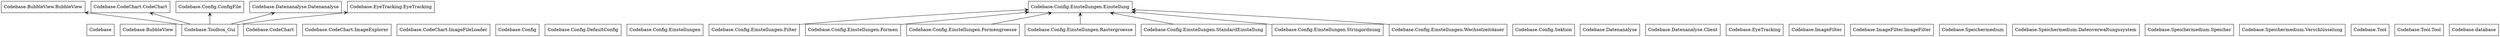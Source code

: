 digraph "packages" {
rankdir=BT
charset="utf-8"
"Codebase" [color="black", label="Codebase", shape="box", style="solid"];
"Codebase.BubbleView" [color="black", label="Codebase.BubbleView", shape="box", style="solid"];
"Codebase.BubbleView.BubbleView" [color="black", label="Codebase.BubbleView.BubbleView", shape="box", style="solid"];
"Codebase.CodeChart" [color="black", label="Codebase.CodeChart", shape="box", style="solid"];
"Codebase.CodeChart.CodeChart" [color="black", label="Codebase.CodeChart.CodeChart", shape="box", style="solid"];
"Codebase.CodeChart.ImageExplorer" [color="black", label="Codebase.CodeChart.ImageExplorer", shape="box", style="solid"];
"Codebase.CodeChart.ImageFileLoader" [color="black", label="Codebase.CodeChart.ImageFileLoader", shape="box", style="solid"];
"Codebase.Config" [color="black", label="Codebase.Config", shape="box", style="solid"];
"Codebase.Config.ConfigFile" [color="black", label="Codebase.Config.ConfigFile", shape="box", style="solid"];
"Codebase.Config.DefaultConfig" [color="black", label="Codebase.Config.DefaultConfig", shape="box", style="solid"];
"Codebase.Config.Einstellungen" [color="black", label="Codebase.Config.Einstellungen", shape="box", style="solid"];
"Codebase.Config.Einstellungen.Einstellung" [color="black", label="Codebase.Config.Einstellungen.Einstellung", shape="box", style="solid"];
"Codebase.Config.Einstellungen.Filter" [color="black", label="Codebase.Config.Einstellungen.Filter", shape="box", style="solid"];
"Codebase.Config.Einstellungen.Formen" [color="black", label="Codebase.Config.Einstellungen.Formen", shape="box", style="solid"];
"Codebase.Config.Einstellungen.Formengroesse" [color="black", label="Codebase.Config.Einstellungen.Formengroesse", shape="box", style="solid"];
"Codebase.Config.Einstellungen.Rastergroesse" [color="black", label="Codebase.Config.Einstellungen.Rastergroesse", shape="box", style="solid"];
"Codebase.Config.Einstellungen.StandardEinstellung" [color="black", label="Codebase.Config.Einstellungen.StandardEinstellung", shape="box", style="solid"];
"Codebase.Config.Einstellungen.Stringordnung" [color="black", label="Codebase.Config.Einstellungen.Stringordnung", shape="box", style="solid"];
"Codebase.Config.Einstellungen.Wechselzeitdauer" [color="black", label="Codebase.Config.Einstellungen.Wechselzeitdauer", shape="box", style="solid"];
"Codebase.Config.Sektion" [color="black", label="Codebase.Config.Sektion", shape="box", style="solid"];
"Codebase.Datenanalyse" [color="black", label="Codebase.Datenanalyse", shape="box", style="solid"];
"Codebase.Datenanalyse.Client" [color="black", label="Codebase.Datenanalyse.Client", shape="box", style="solid"];
"Codebase.Datenanalyse.Datenanalyse" [color="black", label="Codebase.Datenanalyse.Datenanalyse", shape="box", style="solid"];
"Codebase.EyeTracking" [color="black", label="Codebase.EyeTracking", shape="box", style="solid"];
"Codebase.EyeTracking.EyeTracking" [color="black", label="Codebase.EyeTracking.EyeTracking", shape="box", style="solid"];
"Codebase.ImageFilter" [color="black", label="Codebase.ImageFilter", shape="box", style="solid"];
"Codebase.ImageFilter.ImageFilter" [color="black", label="Codebase.ImageFilter.ImageFilter", shape="box", style="solid"];
"Codebase.Speichermedium" [color="black", label="Codebase.Speichermedium", shape="box", style="solid"];
"Codebase.Speichermedium.Datenverwaltungssystem" [color="black", label="Codebase.Speichermedium.Datenverwaltungssystem", shape="box", style="solid"];
"Codebase.Speichermedium.Speicher" [color="black", label="Codebase.Speichermedium.Speicher", shape="box", style="solid"];
"Codebase.Speichermedium.Verschlüsselung" [color="black", label="Codebase.Speichermedium.Verschlüsselung", shape="box", style="solid"];
"Codebase.Tool" [color="black", label="Codebase.Tool", shape="box", style="solid"];
"Codebase.Tool.Tool" [color="black", label="Codebase.Tool.Tool", shape="box", style="solid"];
"Codebase.Toolbox_Gui" [color="black", label="Codebase.Toolbox_Gui", shape="box", style="solid"];
"Codebase.database" [color="black", label="Codebase.database", shape="box", style="solid"];
"Codebase.Config.Einstellungen.Filter" -> "Codebase.Config.Einstellungen.Einstellung" [arrowhead="open", arrowtail="none"];
"Codebase.Config.Einstellungen.Formen" -> "Codebase.Config.Einstellungen.Einstellung" [arrowhead="open", arrowtail="none"];
"Codebase.Config.Einstellungen.Formengroesse" -> "Codebase.Config.Einstellungen.Einstellung" [arrowhead="open", arrowtail="none"];
"Codebase.Config.Einstellungen.Rastergroesse" -> "Codebase.Config.Einstellungen.Einstellung" [arrowhead="open", arrowtail="none"];
"Codebase.Config.Einstellungen.StandardEinstellung" -> "Codebase.Config.Einstellungen.Einstellung" [arrowhead="open", arrowtail="none"];
"Codebase.Config.Einstellungen.Stringordnung" -> "Codebase.Config.Einstellungen.Einstellung" [arrowhead="open", arrowtail="none"];
"Codebase.Config.Einstellungen.Wechselzeitdauer" -> "Codebase.Config.Einstellungen.Einstellung" [arrowhead="open", arrowtail="none"];
"Codebase.Toolbox_Gui" -> "Codebase.BubbleView.BubbleView" [arrowhead="open", arrowtail="none"];
"Codebase.Toolbox_Gui" -> "Codebase.CodeChart.CodeChart" [arrowhead="open", arrowtail="none"];
"Codebase.Toolbox_Gui" -> "Codebase.Config.ConfigFile" [arrowhead="open", arrowtail="none"];
"Codebase.Toolbox_Gui" -> "Codebase.Datenanalyse.Datenanalyse" [arrowhead="open", arrowtail="none"];
"Codebase.Toolbox_Gui" -> "Codebase.EyeTracking.EyeTracking" [arrowhead="open", arrowtail="none"];
}
